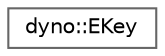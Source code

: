 digraph "Graphical Class Hierarchy"
{
 // LATEX_PDF_SIZE
  bgcolor="transparent";
  edge [fontname=Helvetica,fontsize=10,labelfontname=Helvetica,labelfontsize=10];
  node [fontname=Helvetica,fontsize=10,shape=box,height=0.2,width=0.4];
  rankdir="LR";
  Node0 [id="Node000000",label="dyno::EKey",height=0.2,width=0.4,color="grey40", fillcolor="white", style="filled",URL="$classdyno_1_1_e_key.html",tooltip=" "];
}
